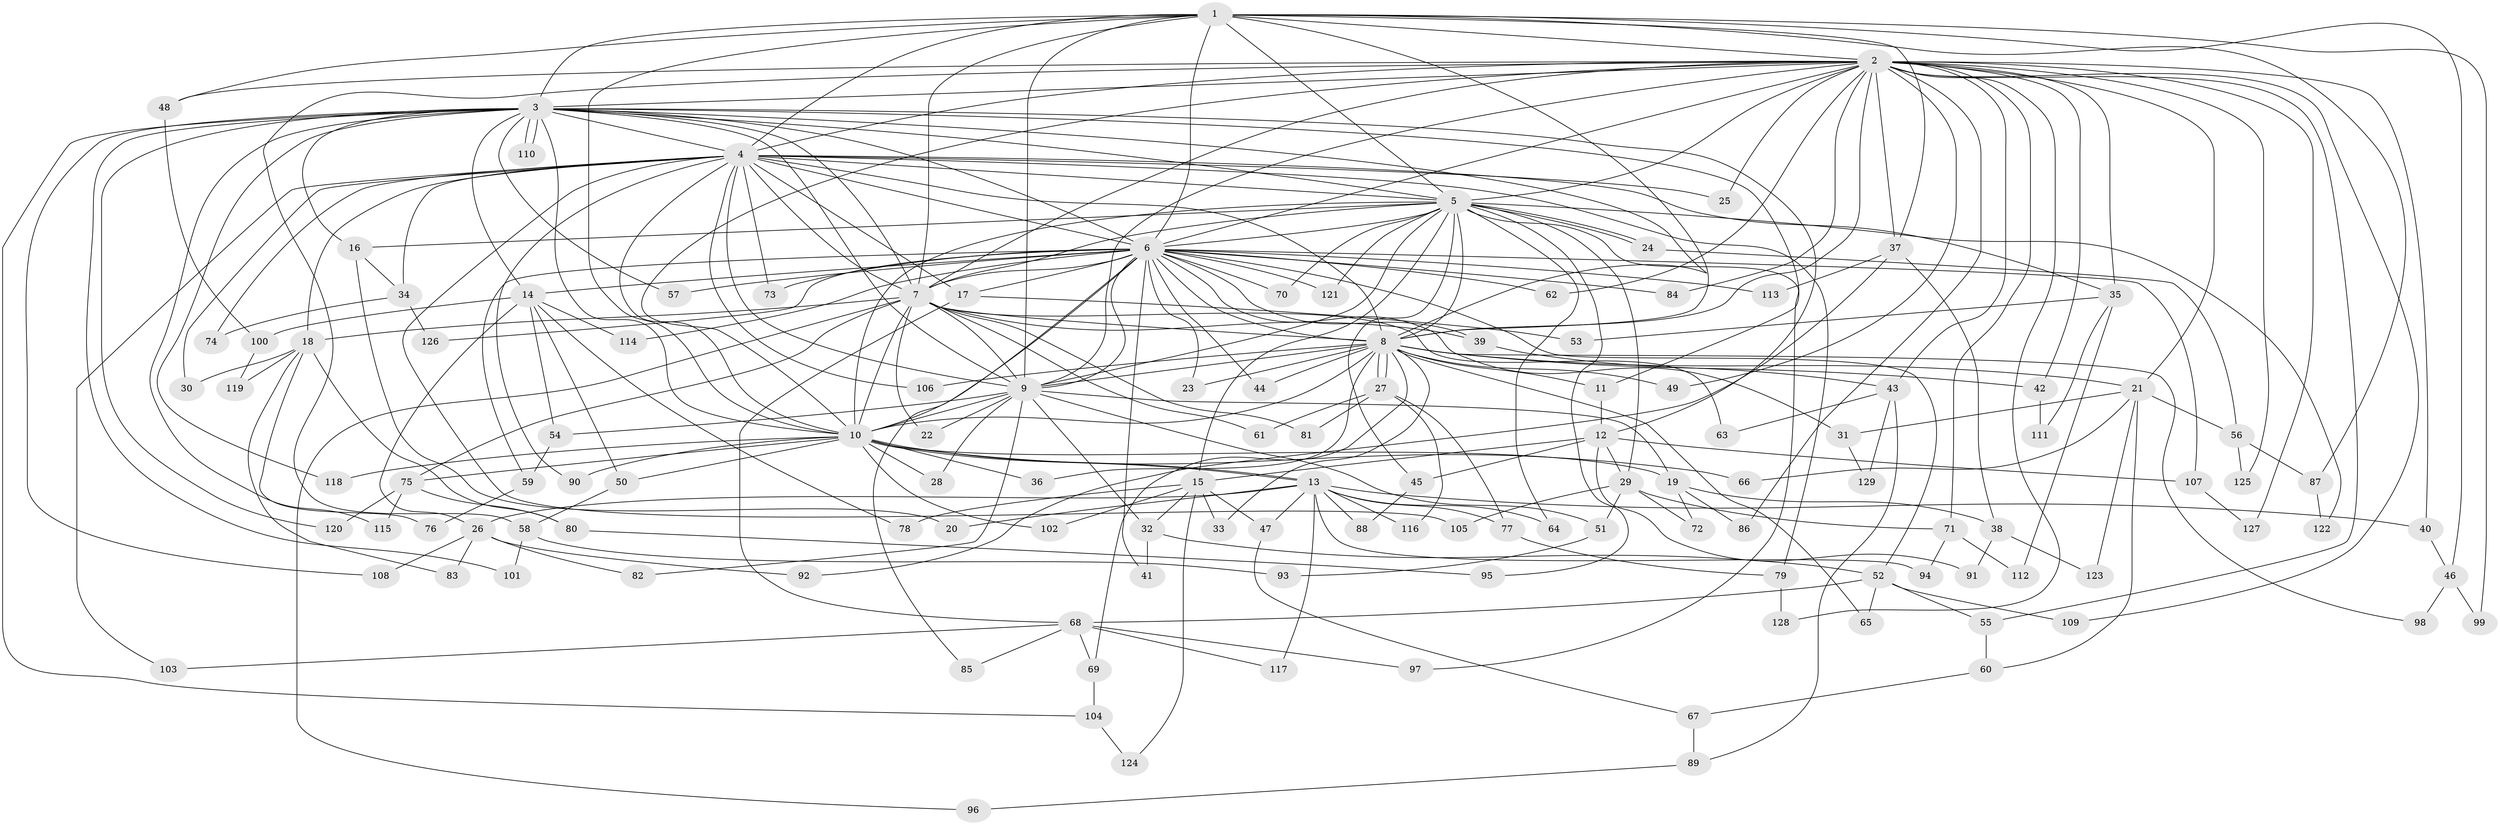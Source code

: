 // Generated by graph-tools (version 1.1) at 2025/46/03/09/25 04:46:03]
// undirected, 129 vertices, 283 edges
graph export_dot {
graph [start="1"]
  node [color=gray90,style=filled];
  1;
  2;
  3;
  4;
  5;
  6;
  7;
  8;
  9;
  10;
  11;
  12;
  13;
  14;
  15;
  16;
  17;
  18;
  19;
  20;
  21;
  22;
  23;
  24;
  25;
  26;
  27;
  28;
  29;
  30;
  31;
  32;
  33;
  34;
  35;
  36;
  37;
  38;
  39;
  40;
  41;
  42;
  43;
  44;
  45;
  46;
  47;
  48;
  49;
  50;
  51;
  52;
  53;
  54;
  55;
  56;
  57;
  58;
  59;
  60;
  61;
  62;
  63;
  64;
  65;
  66;
  67;
  68;
  69;
  70;
  71;
  72;
  73;
  74;
  75;
  76;
  77;
  78;
  79;
  80;
  81;
  82;
  83;
  84;
  85;
  86;
  87;
  88;
  89;
  90;
  91;
  92;
  93;
  94;
  95;
  96;
  97;
  98;
  99;
  100;
  101;
  102;
  103;
  104;
  105;
  106;
  107;
  108;
  109;
  110;
  111;
  112;
  113;
  114;
  115;
  116;
  117;
  118;
  119;
  120;
  121;
  122;
  123;
  124;
  125;
  126;
  127;
  128;
  129;
  1 -- 2;
  1 -- 3;
  1 -- 4;
  1 -- 5;
  1 -- 6;
  1 -- 7;
  1 -- 8;
  1 -- 9;
  1 -- 10;
  1 -- 37;
  1 -- 46;
  1 -- 48;
  1 -- 87;
  1 -- 99;
  2 -- 3;
  2 -- 4;
  2 -- 5;
  2 -- 6;
  2 -- 7;
  2 -- 8;
  2 -- 9;
  2 -- 10;
  2 -- 21;
  2 -- 25;
  2 -- 35;
  2 -- 37;
  2 -- 40;
  2 -- 42;
  2 -- 43;
  2 -- 48;
  2 -- 49;
  2 -- 55;
  2 -- 58;
  2 -- 62;
  2 -- 71;
  2 -- 84;
  2 -- 86;
  2 -- 109;
  2 -- 125;
  2 -- 127;
  2 -- 128;
  3 -- 4;
  3 -- 5;
  3 -- 6;
  3 -- 7;
  3 -- 8;
  3 -- 9;
  3 -- 10;
  3 -- 11;
  3 -- 12;
  3 -- 14;
  3 -- 16;
  3 -- 57;
  3 -- 101;
  3 -- 104;
  3 -- 108;
  3 -- 110;
  3 -- 110;
  3 -- 115;
  3 -- 118;
  3 -- 120;
  4 -- 5;
  4 -- 6;
  4 -- 7;
  4 -- 8;
  4 -- 9;
  4 -- 10;
  4 -- 17;
  4 -- 18;
  4 -- 25;
  4 -- 30;
  4 -- 34;
  4 -- 35;
  4 -- 73;
  4 -- 74;
  4 -- 79;
  4 -- 90;
  4 -- 103;
  4 -- 105;
  4 -- 106;
  5 -- 6;
  5 -- 7;
  5 -- 8;
  5 -- 9;
  5 -- 10;
  5 -- 15;
  5 -- 16;
  5 -- 24;
  5 -- 24;
  5 -- 29;
  5 -- 45;
  5 -- 64;
  5 -- 70;
  5 -- 95;
  5 -- 97;
  5 -- 121;
  5 -- 122;
  6 -- 7;
  6 -- 8;
  6 -- 9;
  6 -- 10;
  6 -- 14;
  6 -- 17;
  6 -- 23;
  6 -- 31;
  6 -- 39;
  6 -- 41;
  6 -- 44;
  6 -- 52;
  6 -- 57;
  6 -- 59;
  6 -- 62;
  6 -- 70;
  6 -- 73;
  6 -- 84;
  6 -- 85;
  6 -- 107;
  6 -- 113;
  6 -- 114;
  6 -- 121;
  6 -- 126;
  7 -- 8;
  7 -- 9;
  7 -- 10;
  7 -- 18;
  7 -- 22;
  7 -- 39;
  7 -- 61;
  7 -- 63;
  7 -- 75;
  7 -- 81;
  7 -- 96;
  8 -- 9;
  8 -- 10;
  8 -- 11;
  8 -- 21;
  8 -- 23;
  8 -- 27;
  8 -- 27;
  8 -- 33;
  8 -- 36;
  8 -- 42;
  8 -- 44;
  8 -- 49;
  8 -- 65;
  8 -- 69;
  8 -- 98;
  8 -- 106;
  9 -- 10;
  9 -- 19;
  9 -- 22;
  9 -- 28;
  9 -- 32;
  9 -- 51;
  9 -- 54;
  9 -- 82;
  10 -- 13;
  10 -- 13;
  10 -- 19;
  10 -- 28;
  10 -- 36;
  10 -- 50;
  10 -- 66;
  10 -- 75;
  10 -- 90;
  10 -- 102;
  10 -- 118;
  11 -- 12;
  12 -- 15;
  12 -- 29;
  12 -- 45;
  12 -- 91;
  12 -- 107;
  13 -- 20;
  13 -- 26;
  13 -- 40;
  13 -- 47;
  13 -- 64;
  13 -- 77;
  13 -- 88;
  13 -- 94;
  13 -- 116;
  13 -- 117;
  14 -- 26;
  14 -- 50;
  14 -- 54;
  14 -- 78;
  14 -- 100;
  14 -- 114;
  15 -- 32;
  15 -- 33;
  15 -- 47;
  15 -- 78;
  15 -- 102;
  15 -- 124;
  16 -- 20;
  16 -- 34;
  17 -- 53;
  17 -- 68;
  18 -- 30;
  18 -- 76;
  18 -- 80;
  18 -- 83;
  18 -- 119;
  19 -- 38;
  19 -- 72;
  19 -- 86;
  21 -- 31;
  21 -- 56;
  21 -- 60;
  21 -- 66;
  21 -- 123;
  24 -- 56;
  26 -- 82;
  26 -- 83;
  26 -- 92;
  26 -- 108;
  27 -- 61;
  27 -- 77;
  27 -- 81;
  27 -- 116;
  29 -- 51;
  29 -- 71;
  29 -- 72;
  29 -- 105;
  31 -- 129;
  32 -- 41;
  32 -- 52;
  34 -- 74;
  34 -- 126;
  35 -- 53;
  35 -- 111;
  35 -- 112;
  37 -- 38;
  37 -- 92;
  37 -- 113;
  38 -- 91;
  38 -- 123;
  39 -- 43;
  40 -- 46;
  42 -- 111;
  43 -- 63;
  43 -- 89;
  43 -- 129;
  45 -- 88;
  46 -- 98;
  46 -- 99;
  47 -- 67;
  48 -- 100;
  50 -- 58;
  51 -- 93;
  52 -- 55;
  52 -- 65;
  52 -- 68;
  52 -- 109;
  54 -- 59;
  55 -- 60;
  56 -- 87;
  56 -- 125;
  58 -- 93;
  58 -- 101;
  59 -- 76;
  60 -- 67;
  67 -- 89;
  68 -- 69;
  68 -- 85;
  68 -- 97;
  68 -- 103;
  68 -- 117;
  69 -- 104;
  71 -- 94;
  71 -- 112;
  75 -- 80;
  75 -- 115;
  75 -- 120;
  77 -- 79;
  79 -- 128;
  80 -- 95;
  87 -- 122;
  89 -- 96;
  100 -- 119;
  104 -- 124;
  107 -- 127;
}
